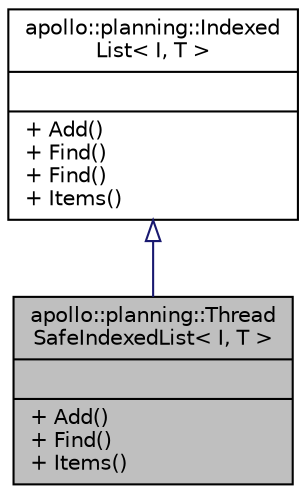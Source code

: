 digraph "apollo::planning::ThreadSafeIndexedList&lt; I, T &gt;"
{
  edge [fontname="Helvetica",fontsize="10",labelfontname="Helvetica",labelfontsize="10"];
  node [fontname="Helvetica",fontsize="10",shape=record];
  Node1 [label="{apollo::planning::Thread\lSafeIndexedList\< I, T \>\n||+ Add()\l+ Find()\l+ Items()\l}",height=0.2,width=0.4,color="black", fillcolor="grey75", style="filled" fontcolor="black"];
  Node2 -> Node1 [dir="back",color="midnightblue",fontsize="10",style="solid",arrowtail="onormal",fontname="Helvetica"];
  Node2 [label="{apollo::planning::Indexed\lList\< I, T \>\n||+ Add()\l+ Find()\l+ Find()\l+ Items()\l}",height=0.2,width=0.4,color="black", fillcolor="white", style="filled",URL="$classapollo_1_1planning_1_1IndexedList.html"];
}
